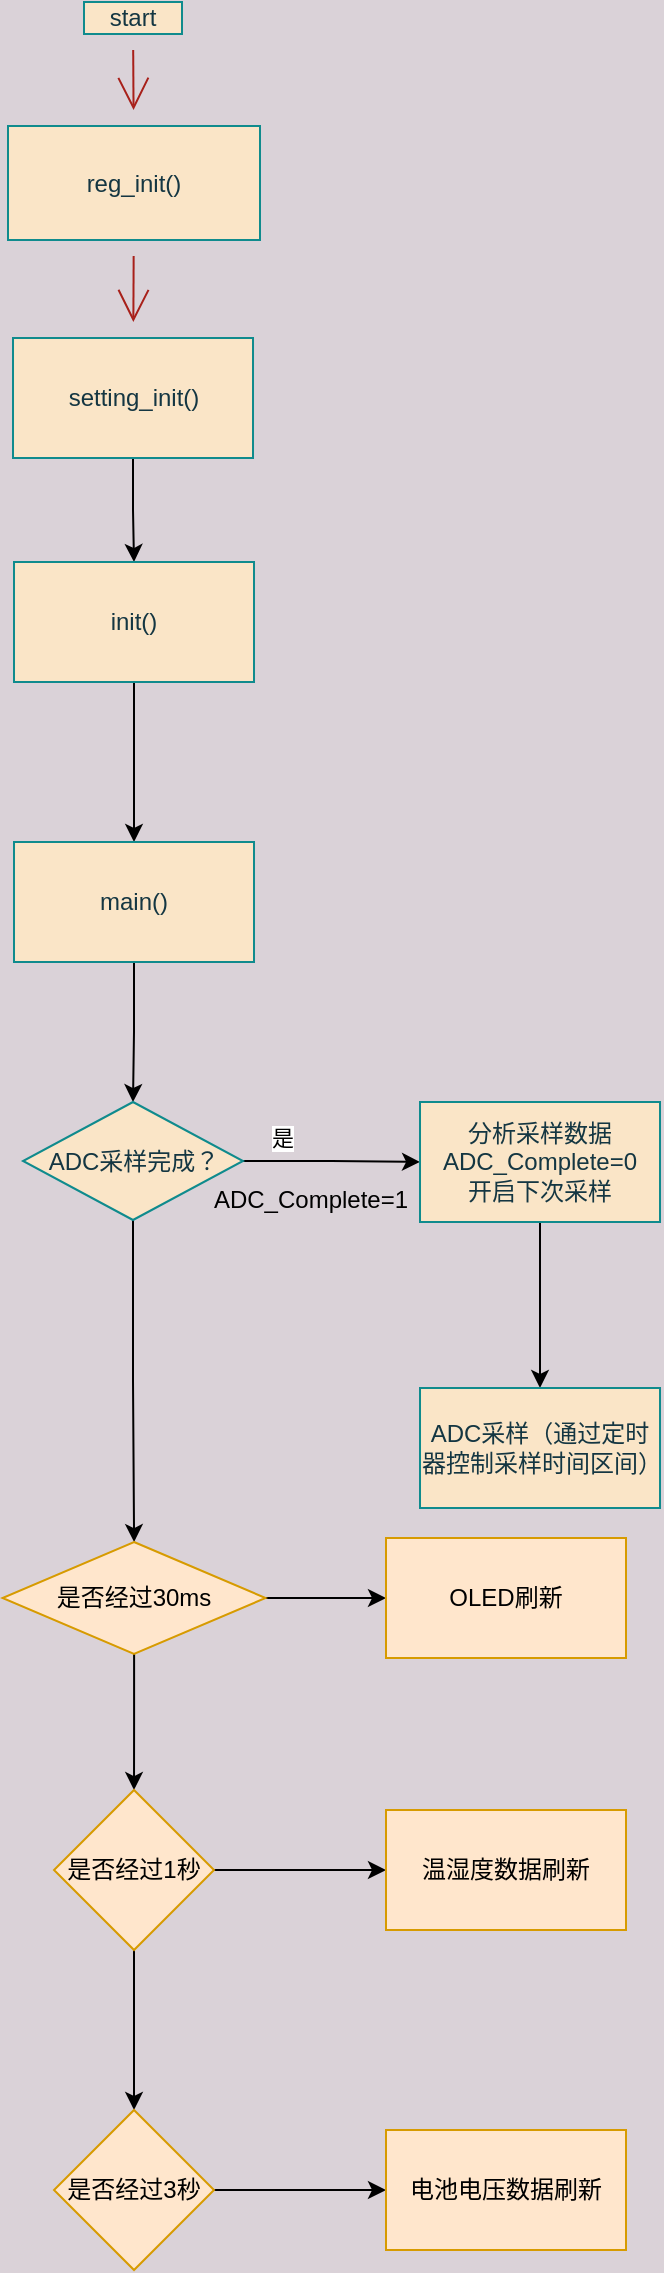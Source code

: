 <mxfile version="20.4.0" type="github">
  <diagram id="BkZl1Ah59tfYVWINneGr" name="第 1 页">
    <mxGraphModel dx="786" dy="449" grid="1" gridSize="7" guides="1" tooltips="1" connect="1" arrows="1" fold="1" page="0" pageScale="1" pageWidth="827" pageHeight="1169" background="#DAD2D8" math="0" shadow="0">
      <root>
        <mxCell id="0" />
        <mxCell id="1" parent="0" />
        <mxCell id="6f3wX6zAka2Pvszb7TJ2-3" value="" style="edgeStyle=none;curved=1;rounded=0;orthogonalLoop=1;jettySize=auto;html=1;endArrow=open;startSize=14;endSize=14;sourcePerimeterSpacing=8;targetPerimeterSpacing=8;labelBackgroundColor=#DAD2D8;strokeColor=#A8201A;fontColor=#143642;" parent="1" source="6f3wX6zAka2Pvszb7TJ2-1" target="6f3wX6zAka2Pvszb7TJ2-2" edge="1">
          <mxGeometry relative="1" as="geometry" />
        </mxCell>
        <mxCell id="6f3wX6zAka2Pvszb7TJ2-1" value="start" style="rounded=0;whiteSpace=wrap;html=1;hachureGap=4;fillColor=#FAE5C7;strokeColor=#0F8B8D;fontColor=#143642;" parent="1" vertex="1">
          <mxGeometry x="206" y="329" width="49" height="16" as="geometry" />
        </mxCell>
        <mxCell id="6f3wX6zAka2Pvszb7TJ2-5" value="" style="edgeStyle=none;curved=1;rounded=0;orthogonalLoop=1;jettySize=auto;html=1;strokeColor=#A8201A;fontColor=#143642;endArrow=open;startSize=14;endSize=14;sourcePerimeterSpacing=8;targetPerimeterSpacing=8;fillColor=#FAE5C7;" parent="1" source="6f3wX6zAka2Pvszb7TJ2-2" target="6f3wX6zAka2Pvszb7TJ2-4" edge="1">
          <mxGeometry relative="1" as="geometry" />
        </mxCell>
        <mxCell id="6f3wX6zAka2Pvszb7TJ2-2" value="reg_init()" style="whiteSpace=wrap;html=1;hachureGap=4;fillColor=#FAE5C7;strokeColor=#0F8B8D;fontColor=#143642;" parent="1" vertex="1">
          <mxGeometry x="168" y="391" width="126" height="57" as="geometry" />
        </mxCell>
        <mxCell id="UHOyfvRLF857A_-6xwos-2" value="" style="edgeStyle=orthogonalEdgeStyle;rounded=0;orthogonalLoop=1;jettySize=auto;html=1;" edge="1" parent="1" source="6f3wX6zAka2Pvszb7TJ2-4" target="UHOyfvRLF857A_-6xwos-1">
          <mxGeometry relative="1" as="geometry" />
        </mxCell>
        <mxCell id="6f3wX6zAka2Pvszb7TJ2-4" value="setting_init()" style="whiteSpace=wrap;html=1;hachureGap=4;strokeColor=#0F8B8D;fontColor=#143642;fillColor=#FAE5C7;" parent="1" vertex="1">
          <mxGeometry x="170.505" y="497" width="120" height="60" as="geometry" />
        </mxCell>
        <mxCell id="UHOyfvRLF857A_-6xwos-4" value="" style="edgeStyle=orthogonalEdgeStyle;rounded=0;orthogonalLoop=1;jettySize=auto;html=1;" edge="1" parent="1" source="UHOyfvRLF857A_-6xwos-1" target="UHOyfvRLF857A_-6xwos-3">
          <mxGeometry relative="1" as="geometry" />
        </mxCell>
        <mxCell id="UHOyfvRLF857A_-6xwos-1" value="init()" style="whiteSpace=wrap;html=1;fillColor=#FAE5C7;strokeColor=#0F8B8D;fontColor=#143642;hachureGap=4;" vertex="1" parent="1">
          <mxGeometry x="171.005" y="609" width="120" height="60" as="geometry" />
        </mxCell>
        <mxCell id="UHOyfvRLF857A_-6xwos-8" value="" style="edgeStyle=orthogonalEdgeStyle;rounded=0;orthogonalLoop=1;jettySize=auto;html=1;" edge="1" parent="1" source="UHOyfvRLF857A_-6xwos-3" target="UHOyfvRLF857A_-6xwos-7">
          <mxGeometry relative="1" as="geometry" />
        </mxCell>
        <mxCell id="UHOyfvRLF857A_-6xwos-3" value="main()" style="whiteSpace=wrap;html=1;fillColor=#FAE5C7;strokeColor=#0F8B8D;fontColor=#143642;hachureGap=4;" vertex="1" parent="1">
          <mxGeometry x="171.005" y="749" width="120" height="60" as="geometry" />
        </mxCell>
        <mxCell id="UHOyfvRLF857A_-6xwos-10" value="" style="edgeStyle=orthogonalEdgeStyle;rounded=0;orthogonalLoop=1;jettySize=auto;html=1;" edge="1" parent="1" source="UHOyfvRLF857A_-6xwos-7" target="UHOyfvRLF857A_-6xwos-9">
          <mxGeometry relative="1" as="geometry" />
        </mxCell>
        <mxCell id="UHOyfvRLF857A_-6xwos-14" value="是" style="edgeLabel;html=1;align=center;verticalAlign=middle;resizable=0;points=[];" vertex="1" connectable="0" parent="UHOyfvRLF857A_-6xwos-10">
          <mxGeometry x="0.187" y="2" relative="1" as="geometry">
            <mxPoint x="-33" y="-10" as="offset" />
          </mxGeometry>
        </mxCell>
        <mxCell id="UHOyfvRLF857A_-6xwos-17" style="edgeStyle=orthogonalEdgeStyle;rounded=0;orthogonalLoop=1;jettySize=auto;html=1;" edge="1" parent="1" source="UHOyfvRLF857A_-6xwos-7" target="UHOyfvRLF857A_-6xwos-18">
          <mxGeometry relative="1" as="geometry">
            <mxPoint x="230.505" y="1071" as="targetPoint" />
          </mxGeometry>
        </mxCell>
        <mxCell id="UHOyfvRLF857A_-6xwos-7" value="ADC采样完成？" style="rhombus;whiteSpace=wrap;html=1;fillColor=#FAE5C7;strokeColor=#0F8B8D;fontColor=#143642;hachureGap=4;" vertex="1" parent="1">
          <mxGeometry x="175.51" y="879" width="109.99" height="59" as="geometry" />
        </mxCell>
        <mxCell id="UHOyfvRLF857A_-6xwos-12" value="" style="edgeStyle=orthogonalEdgeStyle;rounded=0;orthogonalLoop=1;jettySize=auto;html=1;" edge="1" parent="1" source="UHOyfvRLF857A_-6xwos-9" target="UHOyfvRLF857A_-6xwos-11">
          <mxGeometry relative="1" as="geometry" />
        </mxCell>
        <mxCell id="UHOyfvRLF857A_-6xwos-9" value="分析采样数据&lt;br&gt;ADC_Complete=0&lt;br&gt;开启下次采样" style="whiteSpace=wrap;html=1;fillColor=#FAE5C7;strokeColor=#0F8B8D;fontColor=#143642;hachureGap=4;" vertex="1" parent="1">
          <mxGeometry x="374.005" y="879" width="120" height="60" as="geometry" />
        </mxCell>
        <mxCell id="UHOyfvRLF857A_-6xwos-11" value="ADC采样（通过定时器控制采样时间区间）" style="whiteSpace=wrap;html=1;fillColor=#FAE5C7;strokeColor=#0F8B8D;fontColor=#143642;hachureGap=4;" vertex="1" parent="1">
          <mxGeometry x="374.005" y="1022" width="120" height="60" as="geometry" />
        </mxCell>
        <mxCell id="UHOyfvRLF857A_-6xwos-20" value="" style="edgeStyle=orthogonalEdgeStyle;rounded=0;orthogonalLoop=1;jettySize=auto;html=1;" edge="1" parent="1" source="UHOyfvRLF857A_-6xwos-18" target="UHOyfvRLF857A_-6xwos-19">
          <mxGeometry relative="1" as="geometry" />
        </mxCell>
        <mxCell id="UHOyfvRLF857A_-6xwos-26" value="" style="edgeStyle=orthogonalEdgeStyle;rounded=0;orthogonalLoop=1;jettySize=auto;html=1;" edge="1" parent="1" source="UHOyfvRLF857A_-6xwos-18" target="UHOyfvRLF857A_-6xwos-25">
          <mxGeometry relative="1" as="geometry" />
        </mxCell>
        <mxCell id="UHOyfvRLF857A_-6xwos-18" value="是否经过30ms" style="rhombus;whiteSpace=wrap;html=1;fillColor=#ffe6cc;strokeColor=#d79b00;" vertex="1" parent="1">
          <mxGeometry x="165.26" y="1099" width="131.5" height="56" as="geometry" />
        </mxCell>
        <mxCell id="UHOyfvRLF857A_-6xwos-19" value="OLED刷新" style="whiteSpace=wrap;html=1;fillColor=#ffe6cc;strokeColor=#d79b00;" vertex="1" parent="1">
          <mxGeometry x="357" y="1097" width="120" height="60" as="geometry" />
        </mxCell>
        <mxCell id="UHOyfvRLF857A_-6xwos-28" value="" style="edgeStyle=orthogonalEdgeStyle;rounded=0;orthogonalLoop=1;jettySize=auto;html=1;" edge="1" parent="1" source="UHOyfvRLF857A_-6xwos-25" target="UHOyfvRLF857A_-6xwos-27">
          <mxGeometry relative="1" as="geometry" />
        </mxCell>
        <mxCell id="UHOyfvRLF857A_-6xwos-30" value="" style="edgeStyle=orthogonalEdgeStyle;rounded=0;orthogonalLoop=1;jettySize=auto;html=1;" edge="1" parent="1" source="UHOyfvRLF857A_-6xwos-25" target="UHOyfvRLF857A_-6xwos-29">
          <mxGeometry relative="1" as="geometry" />
        </mxCell>
        <mxCell id="UHOyfvRLF857A_-6xwos-25" value="是否经过1秒" style="rhombus;whiteSpace=wrap;html=1;fillColor=#ffe6cc;strokeColor=#d79b00;" vertex="1" parent="1">
          <mxGeometry x="191.01" y="1223" width="80" height="80" as="geometry" />
        </mxCell>
        <mxCell id="UHOyfvRLF857A_-6xwos-27" value="温湿度数据刷新" style="whiteSpace=wrap;html=1;fillColor=#ffe6cc;strokeColor=#d79b00;" vertex="1" parent="1">
          <mxGeometry x="357" y="1233" width="120" height="60" as="geometry" />
        </mxCell>
        <mxCell id="UHOyfvRLF857A_-6xwos-32" value="" style="edgeStyle=orthogonalEdgeStyle;rounded=0;orthogonalLoop=1;jettySize=auto;html=1;" edge="1" parent="1" source="UHOyfvRLF857A_-6xwos-29" target="UHOyfvRLF857A_-6xwos-31">
          <mxGeometry relative="1" as="geometry" />
        </mxCell>
        <mxCell id="UHOyfvRLF857A_-6xwos-29" value="是否经过3秒" style="rhombus;whiteSpace=wrap;html=1;fillColor=#ffe6cc;strokeColor=#d79b00;" vertex="1" parent="1">
          <mxGeometry x="191.01" y="1383" width="80" height="80" as="geometry" />
        </mxCell>
        <mxCell id="UHOyfvRLF857A_-6xwos-31" value="电池电压数据刷新" style="whiteSpace=wrap;html=1;fillColor=#ffe6cc;strokeColor=#d79b00;" vertex="1" parent="1">
          <mxGeometry x="357" y="1393" width="120" height="60" as="geometry" />
        </mxCell>
        <mxCell id="UHOyfvRLF857A_-6xwos-33" value="ADC_Complete=1" style="text;html=1;align=center;verticalAlign=middle;resizable=0;points=[];autosize=1;strokeColor=none;fillColor=none;" vertex="1" parent="1">
          <mxGeometry x="259" y="910" width="119" height="35" as="geometry" />
        </mxCell>
      </root>
    </mxGraphModel>
  </diagram>
</mxfile>
